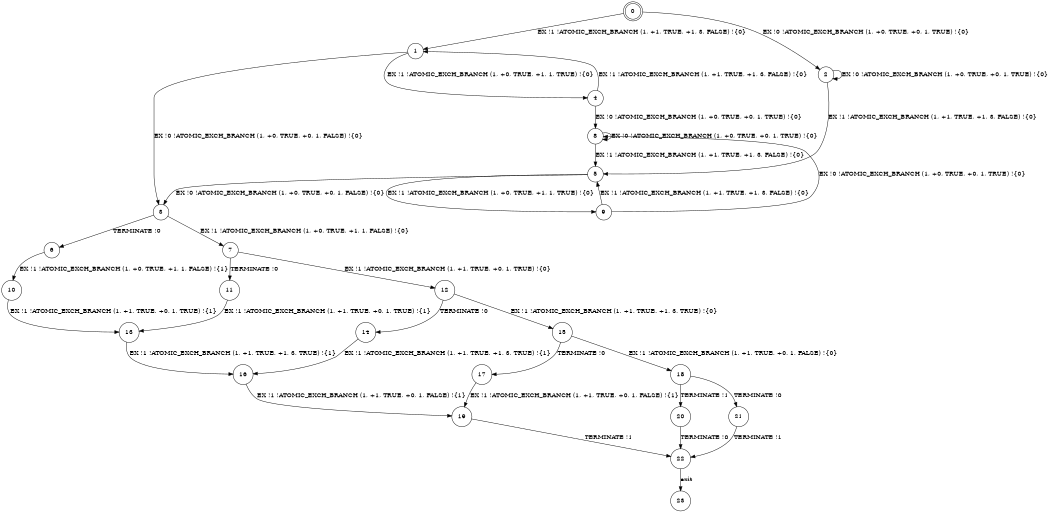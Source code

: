 digraph BCG {
size = "7, 10.5";
center = TRUE;
node [shape = circle];
0 [peripheries = 2];
0 -> 1 [label = "EX !1 !ATOMIC_EXCH_BRANCH (1, +1, TRUE, +1, 3, FALSE) !{0}"];
0 -> 2 [label = "EX !0 !ATOMIC_EXCH_BRANCH (1, +0, TRUE, +0, 1, TRUE) !{0}"];
1 -> 3 [label = "EX !0 !ATOMIC_EXCH_BRANCH (1, +0, TRUE, +0, 1, FALSE) !{0}"];
1 -> 4 [label = "EX !1 !ATOMIC_EXCH_BRANCH (1, +0, TRUE, +1, 1, TRUE) !{0}"];
2 -> 5 [label = "EX !1 !ATOMIC_EXCH_BRANCH (1, +1, TRUE, +1, 3, FALSE) !{0}"];
2 -> 2 [label = "EX !0 !ATOMIC_EXCH_BRANCH (1, +0, TRUE, +0, 1, TRUE) !{0}"];
3 -> 6 [label = "TERMINATE !0"];
3 -> 7 [label = "EX !1 !ATOMIC_EXCH_BRANCH (1, +0, TRUE, +1, 1, FALSE) !{0}"];
4 -> 8 [label = "EX !0 !ATOMIC_EXCH_BRANCH (1, +0, TRUE, +0, 1, TRUE) !{0}"];
4 -> 1 [label = "EX !1 !ATOMIC_EXCH_BRANCH (1, +1, TRUE, +1, 3, FALSE) !{0}"];
5 -> 9 [label = "EX !1 !ATOMIC_EXCH_BRANCH (1, +0, TRUE, +1, 1, TRUE) !{0}"];
5 -> 3 [label = "EX !0 !ATOMIC_EXCH_BRANCH (1, +0, TRUE, +0, 1, FALSE) !{0}"];
6 -> 10 [label = "EX !1 !ATOMIC_EXCH_BRANCH (1, +0, TRUE, +1, 1, FALSE) !{1}"];
7 -> 11 [label = "TERMINATE !0"];
7 -> 12 [label = "EX !1 !ATOMIC_EXCH_BRANCH (1, +1, TRUE, +0, 1, TRUE) !{0}"];
8 -> 5 [label = "EX !1 !ATOMIC_EXCH_BRANCH (1, +1, TRUE, +1, 3, FALSE) !{0}"];
8 -> 8 [label = "EX !0 !ATOMIC_EXCH_BRANCH (1, +0, TRUE, +0, 1, TRUE) !{0}"];
9 -> 5 [label = "EX !1 !ATOMIC_EXCH_BRANCH (1, +1, TRUE, +1, 3, FALSE) !{0}"];
9 -> 8 [label = "EX !0 !ATOMIC_EXCH_BRANCH (1, +0, TRUE, +0, 1, TRUE) !{0}"];
10 -> 13 [label = "EX !1 !ATOMIC_EXCH_BRANCH (1, +1, TRUE, +0, 1, TRUE) !{1}"];
11 -> 13 [label = "EX !1 !ATOMIC_EXCH_BRANCH (1, +1, TRUE, +0, 1, TRUE) !{1}"];
12 -> 14 [label = "TERMINATE !0"];
12 -> 15 [label = "EX !1 !ATOMIC_EXCH_BRANCH (1, +1, TRUE, +1, 3, TRUE) !{0}"];
13 -> 16 [label = "EX !1 !ATOMIC_EXCH_BRANCH (1, +1, TRUE, +1, 3, TRUE) !{1}"];
14 -> 16 [label = "EX !1 !ATOMIC_EXCH_BRANCH (1, +1, TRUE, +1, 3, TRUE) !{1}"];
15 -> 17 [label = "TERMINATE !0"];
15 -> 18 [label = "EX !1 !ATOMIC_EXCH_BRANCH (1, +1, TRUE, +0, 1, FALSE) !{0}"];
16 -> 19 [label = "EX !1 !ATOMIC_EXCH_BRANCH (1, +1, TRUE, +0, 1, FALSE) !{1}"];
17 -> 19 [label = "EX !1 !ATOMIC_EXCH_BRANCH (1, +1, TRUE, +0, 1, FALSE) !{1}"];
18 -> 20 [label = "TERMINATE !1"];
18 -> 21 [label = "TERMINATE !0"];
19 -> 22 [label = "TERMINATE !1"];
20 -> 22 [label = "TERMINATE !0"];
21 -> 22 [label = "TERMINATE !1"];
22 -> 23 [label = "exit"];
}
